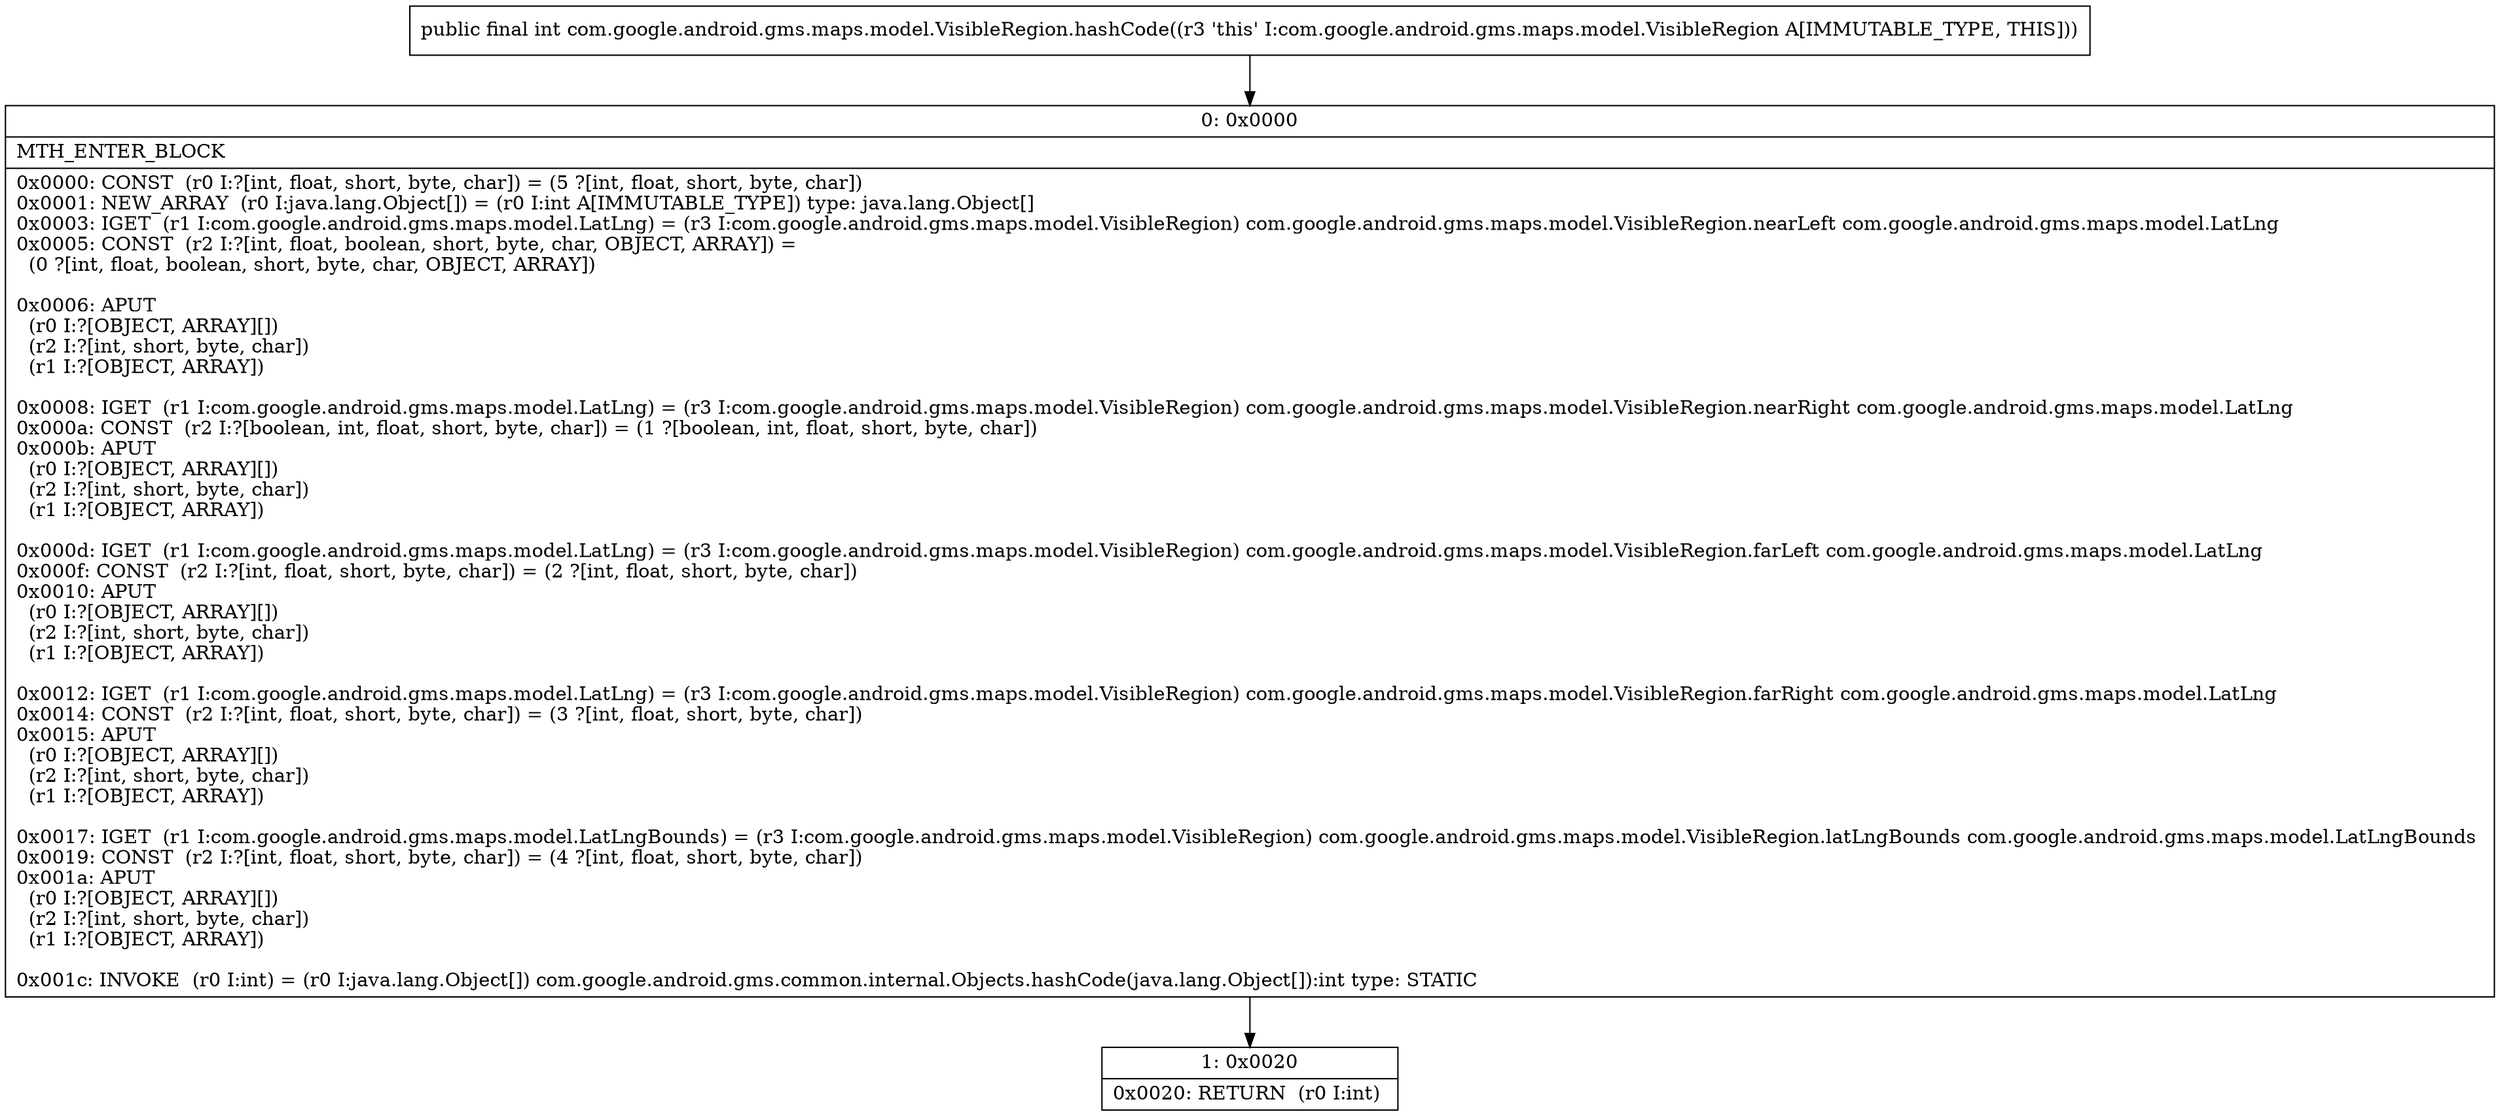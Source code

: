 digraph "CFG forcom.google.android.gms.maps.model.VisibleRegion.hashCode()I" {
Node_0 [shape=record,label="{0\:\ 0x0000|MTH_ENTER_BLOCK\l|0x0000: CONST  (r0 I:?[int, float, short, byte, char]) = (5 ?[int, float, short, byte, char]) \l0x0001: NEW_ARRAY  (r0 I:java.lang.Object[]) = (r0 I:int A[IMMUTABLE_TYPE]) type: java.lang.Object[] \l0x0003: IGET  (r1 I:com.google.android.gms.maps.model.LatLng) = (r3 I:com.google.android.gms.maps.model.VisibleRegion) com.google.android.gms.maps.model.VisibleRegion.nearLeft com.google.android.gms.maps.model.LatLng \l0x0005: CONST  (r2 I:?[int, float, boolean, short, byte, char, OBJECT, ARRAY]) = \l  (0 ?[int, float, boolean, short, byte, char, OBJECT, ARRAY])\l \l0x0006: APUT  \l  (r0 I:?[OBJECT, ARRAY][])\l  (r2 I:?[int, short, byte, char])\l  (r1 I:?[OBJECT, ARRAY])\l \l0x0008: IGET  (r1 I:com.google.android.gms.maps.model.LatLng) = (r3 I:com.google.android.gms.maps.model.VisibleRegion) com.google.android.gms.maps.model.VisibleRegion.nearRight com.google.android.gms.maps.model.LatLng \l0x000a: CONST  (r2 I:?[boolean, int, float, short, byte, char]) = (1 ?[boolean, int, float, short, byte, char]) \l0x000b: APUT  \l  (r0 I:?[OBJECT, ARRAY][])\l  (r2 I:?[int, short, byte, char])\l  (r1 I:?[OBJECT, ARRAY])\l \l0x000d: IGET  (r1 I:com.google.android.gms.maps.model.LatLng) = (r3 I:com.google.android.gms.maps.model.VisibleRegion) com.google.android.gms.maps.model.VisibleRegion.farLeft com.google.android.gms.maps.model.LatLng \l0x000f: CONST  (r2 I:?[int, float, short, byte, char]) = (2 ?[int, float, short, byte, char]) \l0x0010: APUT  \l  (r0 I:?[OBJECT, ARRAY][])\l  (r2 I:?[int, short, byte, char])\l  (r1 I:?[OBJECT, ARRAY])\l \l0x0012: IGET  (r1 I:com.google.android.gms.maps.model.LatLng) = (r3 I:com.google.android.gms.maps.model.VisibleRegion) com.google.android.gms.maps.model.VisibleRegion.farRight com.google.android.gms.maps.model.LatLng \l0x0014: CONST  (r2 I:?[int, float, short, byte, char]) = (3 ?[int, float, short, byte, char]) \l0x0015: APUT  \l  (r0 I:?[OBJECT, ARRAY][])\l  (r2 I:?[int, short, byte, char])\l  (r1 I:?[OBJECT, ARRAY])\l \l0x0017: IGET  (r1 I:com.google.android.gms.maps.model.LatLngBounds) = (r3 I:com.google.android.gms.maps.model.VisibleRegion) com.google.android.gms.maps.model.VisibleRegion.latLngBounds com.google.android.gms.maps.model.LatLngBounds \l0x0019: CONST  (r2 I:?[int, float, short, byte, char]) = (4 ?[int, float, short, byte, char]) \l0x001a: APUT  \l  (r0 I:?[OBJECT, ARRAY][])\l  (r2 I:?[int, short, byte, char])\l  (r1 I:?[OBJECT, ARRAY])\l \l0x001c: INVOKE  (r0 I:int) = (r0 I:java.lang.Object[]) com.google.android.gms.common.internal.Objects.hashCode(java.lang.Object[]):int type: STATIC \l}"];
Node_1 [shape=record,label="{1\:\ 0x0020|0x0020: RETURN  (r0 I:int) \l}"];
MethodNode[shape=record,label="{public final int com.google.android.gms.maps.model.VisibleRegion.hashCode((r3 'this' I:com.google.android.gms.maps.model.VisibleRegion A[IMMUTABLE_TYPE, THIS])) }"];
MethodNode -> Node_0;
Node_0 -> Node_1;
}

